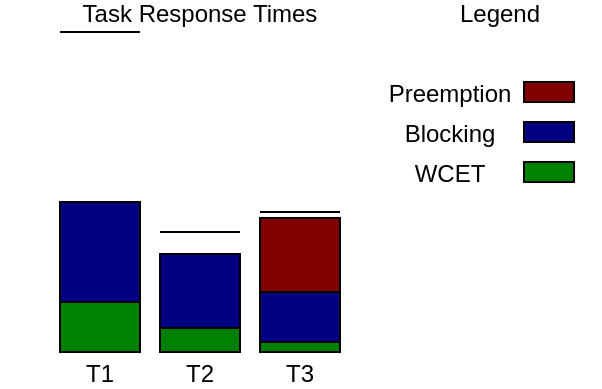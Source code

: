 <mxfile>
    <diagram>
        <mxGraphModel dx="320" dy="200" pageWidth="320" pageHeight="200">
            <root>
                <mxCell id="0">
                </mxCell>
                <mxCell id="1" parent="0">
                </mxCell>
                <mxCell id="23" vertex="1" parent="0" style = "fillColor=#008000;">
                    <mxGeometry x="30" y="155" width="40" height="25" as="geometry">
                    </mxGeometry>
                </mxCell>
                <mxCell id="24" vertex="1" parent="0" style = "fillColor=#000080;">
                    <mxGeometry x="30" y="105" width="40" height="50" as="geometry">
                    </mxGeometry>
                </mxCell>
                <mxCell id="25" vertex="1" parent="0" edge="1" style = "endArrow=none;">
                    <mxGeometry width="50" height="50" relative="1" as="geometry">
                        <mxPoint x="30" y="20" as="sourcePoint">
                        </mxPoint>
                        <mxPoint x="70" y="20" as="targetPoint">
                        </mxPoint>
                    </mxGeometry>
                </mxCell>
                <mxCell id="26" vertex="1" parent="0" style = "fillColor=#008000;">
                    <mxGeometry x="80" y="168" width="40" height="12" as="geometry">
                    </mxGeometry>
                </mxCell>
                <mxCell id="27" vertex="1" parent="0" style = "fillColor=#000080;">
                    <mxGeometry x="80" y="131" width="40" height="37" as="geometry">
                    </mxGeometry>
                </mxCell>
                <mxCell id="28" vertex="1" parent="0" edge="1" style = "endArrow=none;">
                    <mxGeometry width="50" height="50" relative="1" as="geometry">
                        <mxPoint x="80" y="120" as="sourcePoint">
                        </mxPoint>
                        <mxPoint x="120" y="120" as="targetPoint">
                        </mxPoint>
                    </mxGeometry>
                </mxCell>
                <mxCell id="29" vertex="1" parent="0" style = "fillColor=#008000;">
                    <mxGeometry x="130" y="175" width="40" height="5" as="geometry">
                    </mxGeometry>
                </mxCell>
                <mxCell id="30" vertex="1" parent="0" style = "fillColor=#000080;">
                    <mxGeometry x="130" y="150" width="40" height="25" as="geometry">
                    </mxGeometry>
                </mxCell>
                <mxCell id="31" vertex="1" parent="0" style = "fillColor=#800000;">
                    <mxGeometry x="130" y="113" width="40" height="37" as="geometry">
                    </mxGeometry>
                </mxCell>
                <mxCell id="32" vertex="1" parent="0" edge="1" style = "endArrow=none;">
                    <mxGeometry width="50" height="50" relative="1" as="geometry">
                        <mxPoint x="130" y="110" as="sourcePoint">
                        </mxPoint>
                        <mxPoint x="170" y="110" as="targetPoint">
                        </mxPoint>
                    </mxGeometry>
                </mxCell>
                <mxCell id="33" vertex="1" parent="0" value="T1" style = "text=;strokeColor=none;">
                    <mxGeometry x="25" y="185" width="50" height="10" as="geometry">
                    </mxGeometry>
                </mxCell>
                <mxCell id="34" vertex="1" parent="0" value="T2" style = "text=;strokeColor=none;">
                    <mxGeometry x="75" y="185" width="50" height="10" as="geometry">
                    </mxGeometry>
                </mxCell>
                <mxCell id="35" vertex="1" parent="0" value="T3" style = "text=;strokeColor=none;">
                    <mxGeometry x="125" y="185" width="50" height="10" as="geometry">
                    </mxGeometry>
                </mxCell>
                <mxCell id="36" vertex="1" parent="0" value="Task Response Times" style = "text=;strokeColor=none;">
                    <mxGeometry x="0" y="5" width="200" height="10" as="geometry">
                    </mxGeometry>
                </mxCell>
                <mxCell id="37" vertex="1" parent="0" value="Legend" style = "text=;strokeColor=none;">
                    <mxGeometry x="200" y="5" width="100" height="10" as="geometry">
                    </mxGeometry>
                </mxCell>
                <mxCell id="38" vertex="1" parent="0" value="Preemption" style = "text=;strokeColor=none;">
                    <mxGeometry x="200" y="45" width="50" height="10" as="geometry">
                    </mxGeometry>
                </mxCell>
                <mxCell id="39" vertex="1" parent="0" style = "fillColor=#800000;">
                    <mxGeometry x="262" y="45" width="25" height="10" as="geometry">
                    </mxGeometry>
                </mxCell>
                <mxCell id="40" vertex="1" parent="0" value="Blocking" style = "text=;strokeColor=none;">
                    <mxGeometry x="200" y="65" width="50" height="10" as="geometry">
                    </mxGeometry>
                </mxCell>
                <mxCell id="41" vertex="1" parent="0" style = "fillColor=#000080;">
                    <mxGeometry x="262" y="65" width="25" height="10" as="geometry">
                    </mxGeometry>
                </mxCell>
                <mxCell id="42" vertex="1" parent="0" value="WCET" style = "text=;strokeColor=none;">
                    <mxGeometry x="200" y="85" width="50" height="10" as="geometry">
                    </mxGeometry>
                </mxCell>
                <mxCell id="43" vertex="1" parent="0" style = "fillColor=#008000;">
                    <mxGeometry x="262" y="85" width="25" height="10" as="geometry">
                    </mxGeometry>
                </mxCell>
            </root>
        </mxGraphModel>
    </diagram>
</mxfile>

